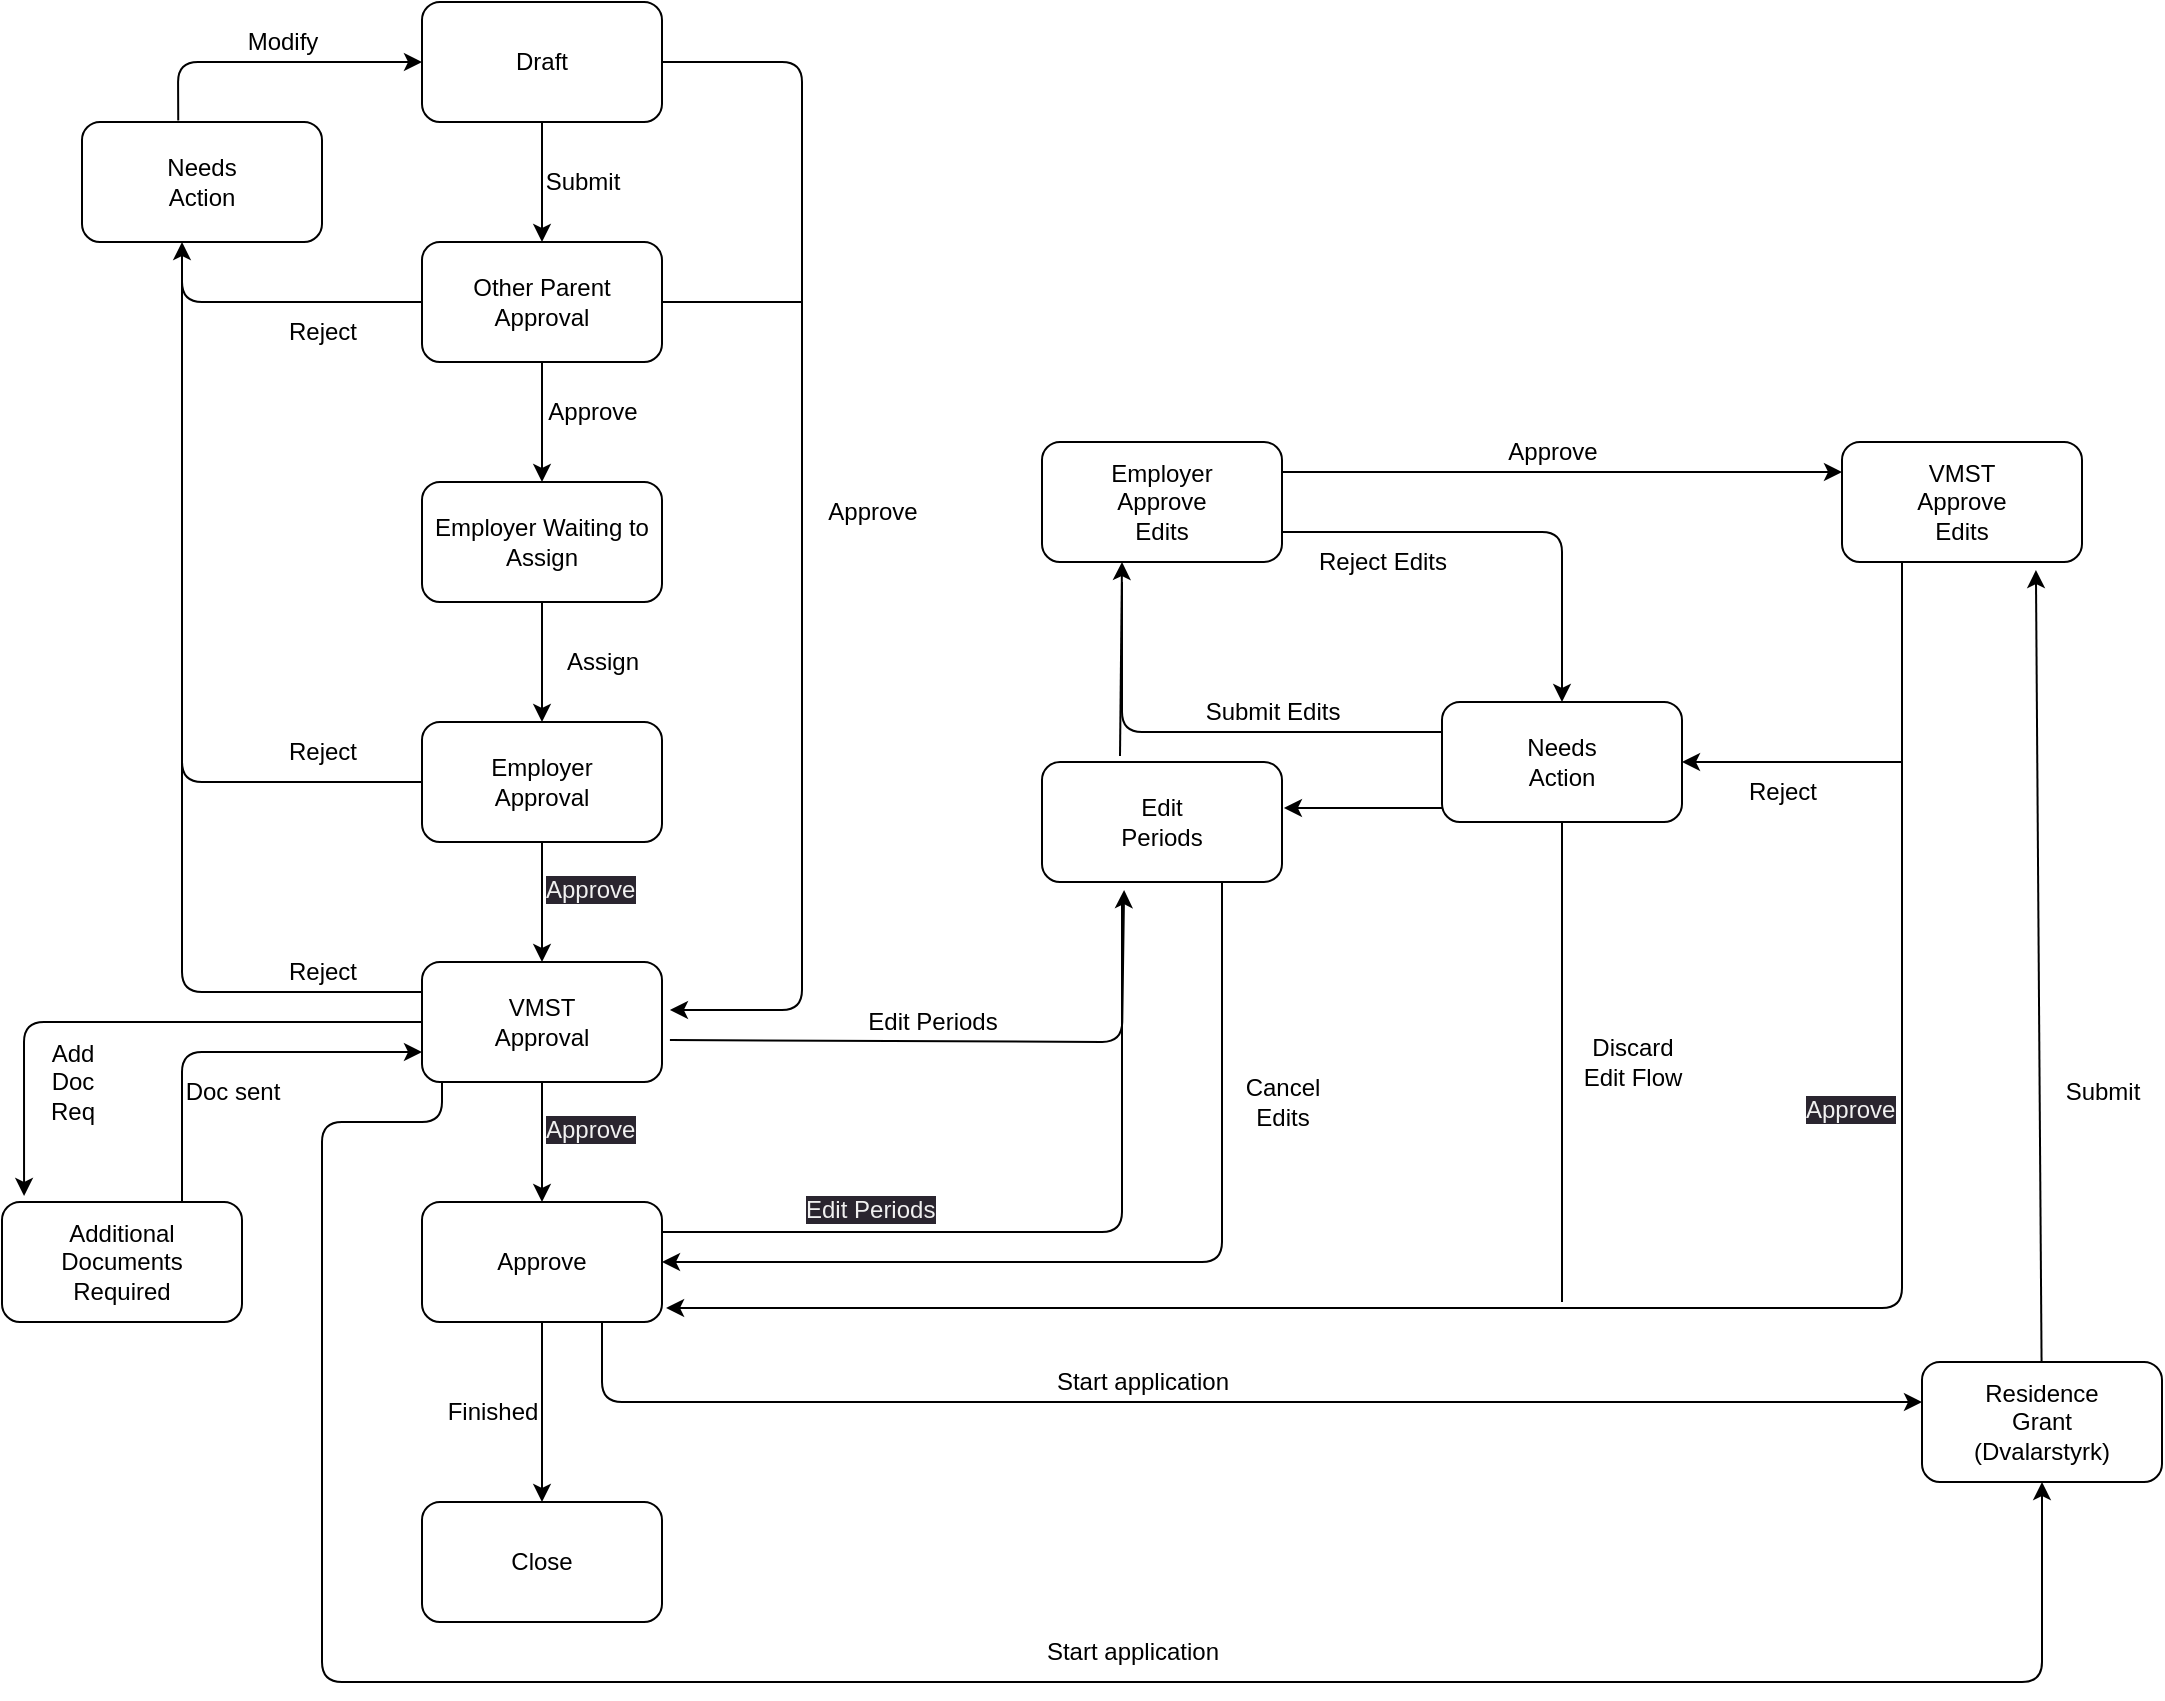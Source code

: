 <mxfile>
    <diagram id="XFyOMNRHPZt_d9PDHA7L" name="Page-1">
        <mxGraphModel dx="1091" dy="1275" grid="1" gridSize="10" guides="0" tooltips="1" connect="1" arrows="1" fold="1" page="1" pageScale="1" pageWidth="1169" pageHeight="827" math="0" shadow="0">
            <root>
                <mxCell id="0"/>
                <mxCell id="1" parent="0"/>
                <mxCell id="2" value="Draft" style="rounded=1;whiteSpace=wrap;html=1;" vertex="1" parent="1">
                    <mxGeometry x="250" y="20" width="120" height="60" as="geometry"/>
                </mxCell>
                <mxCell id="3" value="Other Parent&lt;br&gt;Approval" style="rounded=1;whiteSpace=wrap;html=1;" vertex="1" parent="1">
                    <mxGeometry x="250" y="140" width="120" height="60" as="geometry"/>
                </mxCell>
                <mxCell id="4" value="Employer Waiting to Assign" style="rounded=1;whiteSpace=wrap;html=1;" vertex="1" parent="1">
                    <mxGeometry x="250" y="260" width="120" height="60" as="geometry"/>
                </mxCell>
                <mxCell id="5" value="Employer&lt;br&gt;Approval" style="rounded=1;whiteSpace=wrap;html=1;" vertex="1" parent="1">
                    <mxGeometry x="250" y="380" width="120" height="60" as="geometry"/>
                </mxCell>
                <mxCell id="6" value="VMST&lt;br&gt;Approval" style="rounded=1;whiteSpace=wrap;html=1;" vertex="1" parent="1">
                    <mxGeometry x="250" y="500" width="120" height="60" as="geometry"/>
                </mxCell>
                <mxCell id="7" value="Approve" style="rounded=1;whiteSpace=wrap;html=1;" vertex="1" parent="1">
                    <mxGeometry x="250" y="620" width="120" height="60" as="geometry"/>
                </mxCell>
                <mxCell id="8" value="Close" style="rounded=1;whiteSpace=wrap;html=1;" vertex="1" parent="1">
                    <mxGeometry x="250" y="770" width="120" height="60" as="geometry"/>
                </mxCell>
                <mxCell id="9" value="Needs&lt;br&gt;Action" style="rounded=1;whiteSpace=wrap;html=1;" vertex="1" parent="1">
                    <mxGeometry x="80" y="80" width="120" height="60" as="geometry"/>
                </mxCell>
                <mxCell id="10" value="Additional&lt;br&gt;Documents&lt;br&gt;Required" style="rounded=1;whiteSpace=wrap;html=1;" vertex="1" parent="1">
                    <mxGeometry x="40" y="620" width="120" height="60" as="geometry"/>
                </mxCell>
                <mxCell id="11" value="Edit&lt;br&gt;Periods" style="rounded=1;whiteSpace=wrap;html=1;" vertex="1" parent="1">
                    <mxGeometry x="560" y="400" width="120" height="60" as="geometry"/>
                </mxCell>
                <mxCell id="12" value="Employer&lt;br&gt;Approve&lt;br&gt;Edits" style="rounded=1;whiteSpace=wrap;html=1;" vertex="1" parent="1">
                    <mxGeometry x="560" y="240" width="120" height="60" as="geometry"/>
                </mxCell>
                <mxCell id="13" value="VMST&lt;br&gt;Approve&lt;br&gt;Edits" style="rounded=1;whiteSpace=wrap;html=1;" vertex="1" parent="1">
                    <mxGeometry x="960" y="240" width="120" height="60" as="geometry"/>
                </mxCell>
                <mxCell id="14" value="Needs&lt;br&gt;Action" style="rounded=1;whiteSpace=wrap;html=1;" vertex="1" parent="1">
                    <mxGeometry x="760" y="370" width="120" height="60" as="geometry"/>
                </mxCell>
                <mxCell id="15" value="Residence&lt;br&gt;Grant&lt;br&gt;(Dvalarstyrk)" style="rounded=1;whiteSpace=wrap;html=1;" vertex="1" parent="1">
                    <mxGeometry x="1000" y="700" width="120" height="60" as="geometry"/>
                </mxCell>
                <mxCell id="18" value="" style="endArrow=classic;html=1;entryX=0.5;entryY=0;entryDx=0;entryDy=0;exitX=0.5;exitY=1;exitDx=0;exitDy=0;" edge="1" parent="1" source="2" target="3">
                    <mxGeometry width="50" height="50" relative="1" as="geometry">
                        <mxPoint x="400" y="580" as="sourcePoint"/>
                        <mxPoint x="450" y="530" as="targetPoint"/>
                    </mxGeometry>
                </mxCell>
                <mxCell id="19" value="" style="endArrow=classic;html=1;entryX=0.5;entryY=0;entryDx=0;entryDy=0;exitX=0.5;exitY=1;exitDx=0;exitDy=0;" edge="1" parent="1">
                    <mxGeometry width="50" height="50" relative="1" as="geometry">
                        <mxPoint x="310" y="200" as="sourcePoint"/>
                        <mxPoint x="310" y="260" as="targetPoint"/>
                    </mxGeometry>
                </mxCell>
                <mxCell id="20" value="" style="endArrow=classic;html=1;entryX=0.5;entryY=0;entryDx=0;entryDy=0;exitX=0.5;exitY=1;exitDx=0;exitDy=0;" edge="1" parent="1">
                    <mxGeometry width="50" height="50" relative="1" as="geometry">
                        <mxPoint x="310" y="320" as="sourcePoint"/>
                        <mxPoint x="310" y="380" as="targetPoint"/>
                    </mxGeometry>
                </mxCell>
                <mxCell id="21" value="" style="endArrow=classic;html=1;entryX=0.5;entryY=0;entryDx=0;entryDy=0;exitX=0.5;exitY=1;exitDx=0;exitDy=0;" edge="1" parent="1">
                    <mxGeometry width="50" height="50" relative="1" as="geometry">
                        <mxPoint x="310" y="440" as="sourcePoint"/>
                        <mxPoint x="310" y="500" as="targetPoint"/>
                    </mxGeometry>
                </mxCell>
                <mxCell id="22" value="" style="endArrow=classic;html=1;entryX=0.5;entryY=0;entryDx=0;entryDy=0;exitX=0.5;exitY=1;exitDx=0;exitDy=0;" edge="1" parent="1">
                    <mxGeometry width="50" height="50" relative="1" as="geometry">
                        <mxPoint x="310" y="560" as="sourcePoint"/>
                        <mxPoint x="310" y="620" as="targetPoint"/>
                    </mxGeometry>
                </mxCell>
                <mxCell id="23" value="" style="endArrow=classic;html=1;entryX=0.5;entryY=0;entryDx=0;entryDy=0;exitX=0.5;exitY=1;exitDx=0;exitDy=0;" edge="1" parent="1" target="8">
                    <mxGeometry width="50" height="50" relative="1" as="geometry">
                        <mxPoint x="310" y="680" as="sourcePoint"/>
                        <mxPoint x="310" y="740" as="targetPoint"/>
                    </mxGeometry>
                </mxCell>
                <mxCell id="24" value="" style="endArrow=classic;html=1;exitX=0;exitY=0.5;exitDx=0;exitDy=0;" edge="1" parent="1" source="3">
                    <mxGeometry width="50" height="50" relative="1" as="geometry">
                        <mxPoint x="130" y="230" as="sourcePoint"/>
                        <mxPoint x="130" y="140" as="targetPoint"/>
                        <Array as="points">
                            <mxPoint x="130" y="170"/>
                        </Array>
                    </mxGeometry>
                </mxCell>
                <mxCell id="26" value="" style="endArrow=none;html=1;exitX=0;exitY=0.5;exitDx=0;exitDy=0;" edge="1" parent="1" source="5">
                    <mxGeometry width="50" height="50" relative="1" as="geometry">
                        <mxPoint x="400" y="580" as="sourcePoint"/>
                        <mxPoint x="130" y="160" as="targetPoint"/>
                        <Array as="points">
                            <mxPoint x="130" y="410"/>
                        </Array>
                    </mxGeometry>
                </mxCell>
                <mxCell id="27" value="" style="endArrow=none;html=1;exitX=0;exitY=0.25;exitDx=0;exitDy=0;" edge="1" parent="1" source="6">
                    <mxGeometry width="50" height="50" relative="1" as="geometry">
                        <mxPoint x="250" y="530" as="sourcePoint"/>
                        <mxPoint x="130" y="280" as="targetPoint"/>
                        <Array as="points">
                            <mxPoint x="130" y="515"/>
                        </Array>
                    </mxGeometry>
                </mxCell>
                <mxCell id="29" value="" style="endArrow=classic;html=1;exitX=1;exitY=0.5;exitDx=0;exitDy=0;entryX=1.033;entryY=0.4;entryDx=0;entryDy=0;entryPerimeter=0;" edge="1" parent="1" source="2" target="6">
                    <mxGeometry width="50" height="50" relative="1" as="geometry">
                        <mxPoint x="440" y="50" as="sourcePoint"/>
                        <mxPoint x="450" y="530" as="targetPoint"/>
                        <Array as="points">
                            <mxPoint x="440" y="50"/>
                            <mxPoint x="440" y="524"/>
                        </Array>
                    </mxGeometry>
                </mxCell>
                <mxCell id="30" value="" style="endArrow=none;html=1;exitX=1;exitY=0.5;exitDx=0;exitDy=0;" edge="1" parent="1" source="3">
                    <mxGeometry width="50" height="50" relative="1" as="geometry">
                        <mxPoint x="400" y="530" as="sourcePoint"/>
                        <mxPoint x="440" y="170" as="targetPoint"/>
                    </mxGeometry>
                </mxCell>
                <mxCell id="31" value="" style="endArrow=classic;html=1;entryX=0.092;entryY=-0.05;entryDx=0;entryDy=0;exitX=0;exitY=0.5;exitDx=0;exitDy=0;entryPerimeter=0;" edge="1" parent="1" source="6" target="10">
                    <mxGeometry width="50" height="50" relative="1" as="geometry">
                        <mxPoint x="400" y="730" as="sourcePoint"/>
                        <mxPoint x="450" y="680" as="targetPoint"/>
                        <Array as="points">
                            <mxPoint x="51" y="530"/>
                        </Array>
                    </mxGeometry>
                </mxCell>
                <mxCell id="32" value="" style="endArrow=classic;html=1;exitX=0.75;exitY=0;exitDx=0;exitDy=0;entryX=0;entryY=0.75;entryDx=0;entryDy=0;" edge="1" parent="1" source="10" target="6">
                    <mxGeometry width="50" height="50" relative="1" as="geometry">
                        <mxPoint x="400" y="730" as="sourcePoint"/>
                        <mxPoint x="220" y="560" as="targetPoint"/>
                        <Array as="points">
                            <mxPoint x="130" y="580"/>
                            <mxPoint x="130" y="545"/>
                        </Array>
                    </mxGeometry>
                </mxCell>
                <mxCell id="33" value="" style="endArrow=classic;html=1;exitX=1.033;exitY=0.65;exitDx=0;exitDy=0;exitPerimeter=0;entryX=0.342;entryY=1.067;entryDx=0;entryDy=0;entryPerimeter=0;" edge="1" parent="1" source="6" target="11">
                    <mxGeometry width="50" height="50" relative="1" as="geometry">
                        <mxPoint x="450" y="690" as="sourcePoint"/>
                        <mxPoint x="600" y="539" as="targetPoint"/>
                        <Array as="points">
                            <mxPoint x="600" y="540"/>
                        </Array>
                    </mxGeometry>
                </mxCell>
                <mxCell id="34" value="" style="endArrow=classic;html=1;exitX=0.325;exitY=-0.05;exitDx=0;exitDy=0;exitPerimeter=0;" edge="1" parent="1" source="11">
                    <mxGeometry width="50" height="50" relative="1" as="geometry">
                        <mxPoint x="560" y="360" as="sourcePoint"/>
                        <mxPoint x="600" y="300" as="targetPoint"/>
                    </mxGeometry>
                </mxCell>
                <mxCell id="36" value="" style="endArrow=none;html=1;exitX=1;exitY=0.25;exitDx=0;exitDy=0;" edge="1" parent="1" source="7">
                    <mxGeometry width="50" height="50" relative="1" as="geometry">
                        <mxPoint x="450" y="690" as="sourcePoint"/>
                        <mxPoint x="600" y="470" as="targetPoint"/>
                        <Array as="points">
                            <mxPoint x="600" y="635"/>
                        </Array>
                    </mxGeometry>
                </mxCell>
                <mxCell id="37" value="" style="endArrow=classic;html=1;entryX=1;entryY=0.5;entryDx=0;entryDy=0;exitX=0.75;exitY=1;exitDx=0;exitDy=0;" edge="1" parent="1" source="11" target="7">
                    <mxGeometry width="50" height="50" relative="1" as="geometry">
                        <mxPoint x="660" y="650" as="sourcePoint"/>
                        <mxPoint x="500" y="640" as="targetPoint"/>
                        <Array as="points">
                            <mxPoint x="650" y="650"/>
                        </Array>
                    </mxGeometry>
                </mxCell>
                <mxCell id="38" value="" style="endArrow=classic;html=1;exitX=1;exitY=0.25;exitDx=0;exitDy=0;entryX=0;entryY=0.25;entryDx=0;entryDy=0;" edge="1" parent="1" source="12" target="13">
                    <mxGeometry width="50" height="50" relative="1" as="geometry">
                        <mxPoint x="540" y="690" as="sourcePoint"/>
                        <mxPoint x="950" y="270" as="targetPoint"/>
                    </mxGeometry>
                </mxCell>
                <mxCell id="39" value="" style="endArrow=classic;html=1;exitX=1;exitY=0.75;exitDx=0;exitDy=0;entryX=0.5;entryY=0;entryDx=0;entryDy=0;" edge="1" parent="1" source="12" target="14">
                    <mxGeometry width="50" height="50" relative="1" as="geometry">
                        <mxPoint x="690" y="265" as="sourcePoint"/>
                        <mxPoint x="970" y="265" as="targetPoint"/>
                        <Array as="points">
                            <mxPoint x="820" y="285"/>
                        </Array>
                    </mxGeometry>
                </mxCell>
                <mxCell id="41" value="" style="endArrow=none;html=1;entryX=0;entryY=0.25;entryDx=0;entryDy=0;" edge="1" parent="1" target="14">
                    <mxGeometry width="50" height="50" relative="1" as="geometry">
                        <mxPoint x="600" y="310" as="sourcePoint"/>
                        <mxPoint x="750" y="370" as="targetPoint"/>
                        <Array as="points">
                            <mxPoint x="600" y="385"/>
                        </Array>
                    </mxGeometry>
                </mxCell>
                <mxCell id="42" value="" style="endArrow=classic;html=1;entryX=1.008;entryY=0.383;entryDx=0;entryDy=0;entryPerimeter=0;" edge="1" parent="1" target="11">
                    <mxGeometry width="50" height="50" relative="1" as="geometry">
                        <mxPoint x="760" y="423" as="sourcePoint"/>
                        <mxPoint x="590" y="640" as="targetPoint"/>
                    </mxGeometry>
                </mxCell>
                <mxCell id="43" value="" style="endArrow=classic;html=1;entryX=1.017;entryY=0.883;entryDx=0;entryDy=0;entryPerimeter=0;exitX=0.25;exitY=1;exitDx=0;exitDy=0;" edge="1" parent="1" source="13" target="7">
                    <mxGeometry width="50" height="50" relative="1" as="geometry">
                        <mxPoint x="970" y="320" as="sourcePoint"/>
                        <mxPoint x="650" y="640" as="targetPoint"/>
                        <Array as="points">
                            <mxPoint x="990" y="673"/>
                        </Array>
                    </mxGeometry>
                </mxCell>
                <mxCell id="44" value="" style="endArrow=classic;html=1;entryX=1;entryY=0.5;entryDx=0;entryDy=0;" edge="1" parent="1" target="14">
                    <mxGeometry width="50" height="50" relative="1" as="geometry">
                        <mxPoint x="990" y="400" as="sourcePoint"/>
                        <mxPoint x="650" y="640" as="targetPoint"/>
                    </mxGeometry>
                </mxCell>
                <mxCell id="45" value="" style="endArrow=classic;html=1;entryX=0.5;entryY=1;entryDx=0;entryDy=0;" edge="1" parent="1" target="15">
                    <mxGeometry width="50" height="50" relative="1" as="geometry">
                        <mxPoint x="260" y="560" as="sourcePoint"/>
                        <mxPoint x="1050" y="810" as="targetPoint"/>
                        <Array as="points">
                            <mxPoint x="260" y="580"/>
                            <mxPoint x="200" y="580"/>
                            <mxPoint x="200" y="860"/>
                            <mxPoint x="1060" y="860"/>
                        </Array>
                    </mxGeometry>
                </mxCell>
                <mxCell id="46" value="" style="endArrow=classic;html=1;exitX=0.75;exitY=1;exitDx=0;exitDy=0;" edge="1" parent="1" source="7">
                    <mxGeometry width="50" height="50" relative="1" as="geometry">
                        <mxPoint x="610" y="1010" as="sourcePoint"/>
                        <mxPoint x="1000" y="720" as="targetPoint"/>
                        <Array as="points">
                            <mxPoint x="340" y="720"/>
                        </Array>
                    </mxGeometry>
                </mxCell>
                <mxCell id="48" value="" style="endArrow=classic;html=1;entryX=0.808;entryY=1.067;entryDx=0;entryDy=0;entryPerimeter=0;" edge="1" parent="1" source="15" target="13">
                    <mxGeometry width="50" height="50" relative="1" as="geometry">
                        <mxPoint x="690" y="1130" as="sourcePoint"/>
                        <mxPoint x="820" y="770" as="targetPoint"/>
                    </mxGeometry>
                </mxCell>
                <mxCell id="53" value="" style="endArrow=classic;html=1;entryX=0;entryY=0.5;entryDx=0;entryDy=0;exitX=0.401;exitY=-0.012;exitDx=0;exitDy=0;exitPerimeter=0;" edge="1" parent="1" source="9" target="2">
                    <mxGeometry width="50" height="50" relative="1" as="geometry">
                        <mxPoint x="140" y="50" as="sourcePoint"/>
                        <mxPoint x="480" y="750" as="targetPoint"/>
                        <Array as="points">
                            <mxPoint x="128" y="50"/>
                        </Array>
                    </mxGeometry>
                </mxCell>
                <mxCell id="55" value="Reject" style="text;html=1;align=center;verticalAlign=middle;resizable=0;points=[];autosize=1;strokeColor=none;fillColor=none;" vertex="1" parent="1">
                    <mxGeometry x="170" y="170" width="60" height="30" as="geometry"/>
                </mxCell>
                <mxCell id="56" value="Reject" style="text;html=1;align=center;verticalAlign=middle;resizable=0;points=[];autosize=1;strokeColor=none;fillColor=none;" vertex="1" parent="1">
                    <mxGeometry x="170" y="380" width="60" height="30" as="geometry"/>
                </mxCell>
                <mxCell id="57" value="Reject" style="text;html=1;align=center;verticalAlign=middle;resizable=0;points=[];autosize=1;strokeColor=none;fillColor=none;" vertex="1" parent="1">
                    <mxGeometry x="170" y="490" width="60" height="30" as="geometry"/>
                </mxCell>
                <mxCell id="59" value="Reject" style="text;html=1;align=center;verticalAlign=middle;resizable=0;points=[];autosize=1;strokeColor=none;fillColor=none;" vertex="1" parent="1">
                    <mxGeometry x="900" y="400" width="60" height="30" as="geometry"/>
                </mxCell>
                <mxCell id="60" value="Approve" style="text;html=1;align=center;verticalAlign=middle;resizable=0;points=[];autosize=1;strokeColor=none;fillColor=none;" vertex="1" parent="1">
                    <mxGeometry x="780" y="230" width="70" height="30" as="geometry"/>
                </mxCell>
                <mxCell id="62" value="Approve" style="text;html=1;align=center;verticalAlign=middle;resizable=0;points=[];autosize=1;strokeColor=none;fillColor=none;" vertex="1" parent="1">
                    <mxGeometry x="300" y="210" width="70" height="30" as="geometry"/>
                </mxCell>
                <mxCell id="63" value="Submit" style="text;html=1;align=center;verticalAlign=middle;resizable=0;points=[];autosize=1;strokeColor=none;fillColor=none;" vertex="1" parent="1">
                    <mxGeometry x="300" y="95" width="60" height="30" as="geometry"/>
                </mxCell>
                <mxCell id="64" value="&lt;meta charset=&quot;utf-8&quot;&gt;&lt;span style=&quot;color: rgb(240, 240, 240); font-family: Helvetica; font-size: 12px; font-style: normal; font-variant-ligatures: normal; font-variant-caps: normal; font-weight: 400; letter-spacing: normal; orphans: 2; text-align: center; text-indent: 0px; text-transform: none; widows: 2; word-spacing: 0px; -webkit-text-stroke-width: 0px; background-color: rgb(42, 37, 47); text-decoration-thickness: initial; text-decoration-style: initial; text-decoration-color: initial; float: none; display: inline !important;&quot;&gt;Approve&lt;/span&gt;" style="text;whiteSpace=wrap;html=1;" vertex="1" parent="1">
                    <mxGeometry x="310" y="450" width="80" height="30" as="geometry"/>
                </mxCell>
                <mxCell id="65" value="&lt;meta charset=&quot;utf-8&quot;&gt;&lt;span style=&quot;color: rgb(240, 240, 240); font-family: Helvetica; font-size: 12px; font-style: normal; font-variant-ligatures: normal; font-variant-caps: normal; font-weight: 400; letter-spacing: normal; orphans: 2; text-align: center; text-indent: 0px; text-transform: none; widows: 2; word-spacing: 0px; -webkit-text-stroke-width: 0px; background-color: rgb(42, 37, 47); text-decoration-thickness: initial; text-decoration-style: initial; text-decoration-color: initial; float: none; display: inline !important;&quot;&gt;Approve&lt;/span&gt;" style="text;whiteSpace=wrap;html=1;" vertex="1" parent="1">
                    <mxGeometry x="940" y="560" width="50" height="30" as="geometry"/>
                </mxCell>
                <mxCell id="66" value="&lt;meta charset=&quot;utf-8&quot;&gt;&lt;span style=&quot;color: rgb(240, 240, 240); font-family: Helvetica; font-size: 12px; font-style: normal; font-variant-ligatures: normal; font-variant-caps: normal; font-weight: 400; letter-spacing: normal; orphans: 2; text-align: center; text-indent: 0px; text-transform: none; widows: 2; word-spacing: 0px; -webkit-text-stroke-width: 0px; background-color: rgb(42, 37, 47); text-decoration-thickness: initial; text-decoration-style: initial; text-decoration-color: initial; float: none; display: inline !important;&quot;&gt;Approve&lt;/span&gt;" style="text;whiteSpace=wrap;html=1;" vertex="1" parent="1">
                    <mxGeometry x="310" y="570" width="50" height="30" as="geometry"/>
                </mxCell>
                <mxCell id="67" value="Finished" style="text;html=1;align=center;verticalAlign=middle;resizable=0;points=[];autosize=1;strokeColor=none;fillColor=none;" vertex="1" parent="1">
                    <mxGeometry x="250" y="710" width="70" height="30" as="geometry"/>
                </mxCell>
                <mxCell id="68" value="Edit Periods" style="text;html=1;align=center;verticalAlign=middle;resizable=0;points=[];autosize=1;strokeColor=none;fillColor=none;" vertex="1" parent="1">
                    <mxGeometry x="460" y="515" width="90" height="30" as="geometry"/>
                </mxCell>
                <mxCell id="72" value="&lt;meta charset=&quot;utf-8&quot;&gt;&lt;span style=&quot;color: rgb(240, 240, 240); font-family: Helvetica; font-size: 12px; font-style: normal; font-variant-ligatures: normal; font-variant-caps: normal; font-weight: 400; letter-spacing: normal; orphans: 2; text-align: center; text-indent: 0px; text-transform: none; widows: 2; word-spacing: 0px; -webkit-text-stroke-width: 0px; background-color: rgb(42, 37, 47); text-decoration-thickness: initial; text-decoration-style: initial; text-decoration-color: initial; float: none; display: inline !important;&quot;&gt;Edit Periods&lt;/span&gt;" style="text;whiteSpace=wrap;html=1;" vertex="1" parent="1">
                    <mxGeometry x="440" y="610" width="100" height="40" as="geometry"/>
                </mxCell>
                <mxCell id="73" value="" style="endArrow=none;html=1;entryX=0.5;entryY=1;entryDx=0;entryDy=0;" edge="1" parent="1" target="14">
                    <mxGeometry width="50" height="50" relative="1" as="geometry">
                        <mxPoint x="820" y="670" as="sourcePoint"/>
                        <mxPoint x="610" y="590" as="targetPoint"/>
                    </mxGeometry>
                </mxCell>
                <mxCell id="74" value="Discard&lt;br&gt;Edit Flow" style="text;html=1;align=center;verticalAlign=middle;resizable=0;points=[];autosize=1;strokeColor=none;fillColor=none;" vertex="1" parent="1">
                    <mxGeometry x="820" y="530" width="70" height="40" as="geometry"/>
                </mxCell>
                <mxCell id="75" value="Cancel&lt;br&gt;Edits" style="text;html=1;align=center;verticalAlign=middle;resizable=0;points=[];autosize=1;strokeColor=none;fillColor=none;" vertex="1" parent="1">
                    <mxGeometry x="650" y="550" width="60" height="40" as="geometry"/>
                </mxCell>
                <mxCell id="76" value="Reject Edits" style="text;html=1;align=center;verticalAlign=middle;resizable=0;points=[];autosize=1;strokeColor=none;fillColor=none;" vertex="1" parent="1">
                    <mxGeometry x="685" y="285" width="90" height="30" as="geometry"/>
                </mxCell>
                <mxCell id="77" value="Submit Edits" style="text;html=1;align=center;verticalAlign=middle;resizable=0;points=[];autosize=1;strokeColor=none;fillColor=none;" vertex="1" parent="1">
                    <mxGeometry x="630" y="360" width="90" height="30" as="geometry"/>
                </mxCell>
                <mxCell id="78" value="Assign" style="text;html=1;align=center;verticalAlign=middle;resizable=0;points=[];autosize=1;strokeColor=none;fillColor=none;" vertex="1" parent="1">
                    <mxGeometry x="310" y="335" width="60" height="30" as="geometry"/>
                </mxCell>
                <mxCell id="79" value="Modify" style="text;html=1;align=center;verticalAlign=middle;resizable=0;points=[];autosize=1;strokeColor=none;fillColor=none;" vertex="1" parent="1">
                    <mxGeometry x="150" y="25" width="60" height="30" as="geometry"/>
                </mxCell>
                <mxCell id="80" value="Approve" style="text;html=1;align=center;verticalAlign=middle;resizable=0;points=[];autosize=1;strokeColor=none;fillColor=none;" vertex="1" parent="1">
                    <mxGeometry x="440" y="260" width="70" height="30" as="geometry"/>
                </mxCell>
                <mxCell id="81" value="Add&lt;br&gt;Doc&lt;br&gt;Req" style="text;html=1;align=center;verticalAlign=middle;resizable=0;points=[];autosize=1;strokeColor=none;fillColor=none;" vertex="1" parent="1">
                    <mxGeometry x="50" y="530" width="50" height="60" as="geometry"/>
                </mxCell>
                <mxCell id="82" value="Doc sent" style="text;html=1;align=center;verticalAlign=middle;resizable=0;points=[];autosize=1;strokeColor=none;fillColor=none;" vertex="1" parent="1">
                    <mxGeometry x="120" y="550" width="70" height="30" as="geometry"/>
                </mxCell>
                <mxCell id="83" value="Start application" style="text;html=1;align=center;verticalAlign=middle;resizable=0;points=[];autosize=1;strokeColor=none;fillColor=none;" vertex="1" parent="1">
                    <mxGeometry x="550" y="830" width="110" height="30" as="geometry"/>
                </mxCell>
                <mxCell id="84" value="Submit" style="text;html=1;align=center;verticalAlign=middle;resizable=0;points=[];autosize=1;strokeColor=none;fillColor=none;" vertex="1" parent="1">
                    <mxGeometry x="1060" y="550" width="60" height="30" as="geometry"/>
                </mxCell>
                <mxCell id="85" value="Start application" style="text;html=1;align=center;verticalAlign=middle;resizable=0;points=[];autosize=1;strokeColor=none;fillColor=none;" vertex="1" parent="1">
                    <mxGeometry x="555" y="695" width="110" height="30" as="geometry"/>
                </mxCell>
            </root>
        </mxGraphModel>
    </diagram>
</mxfile>